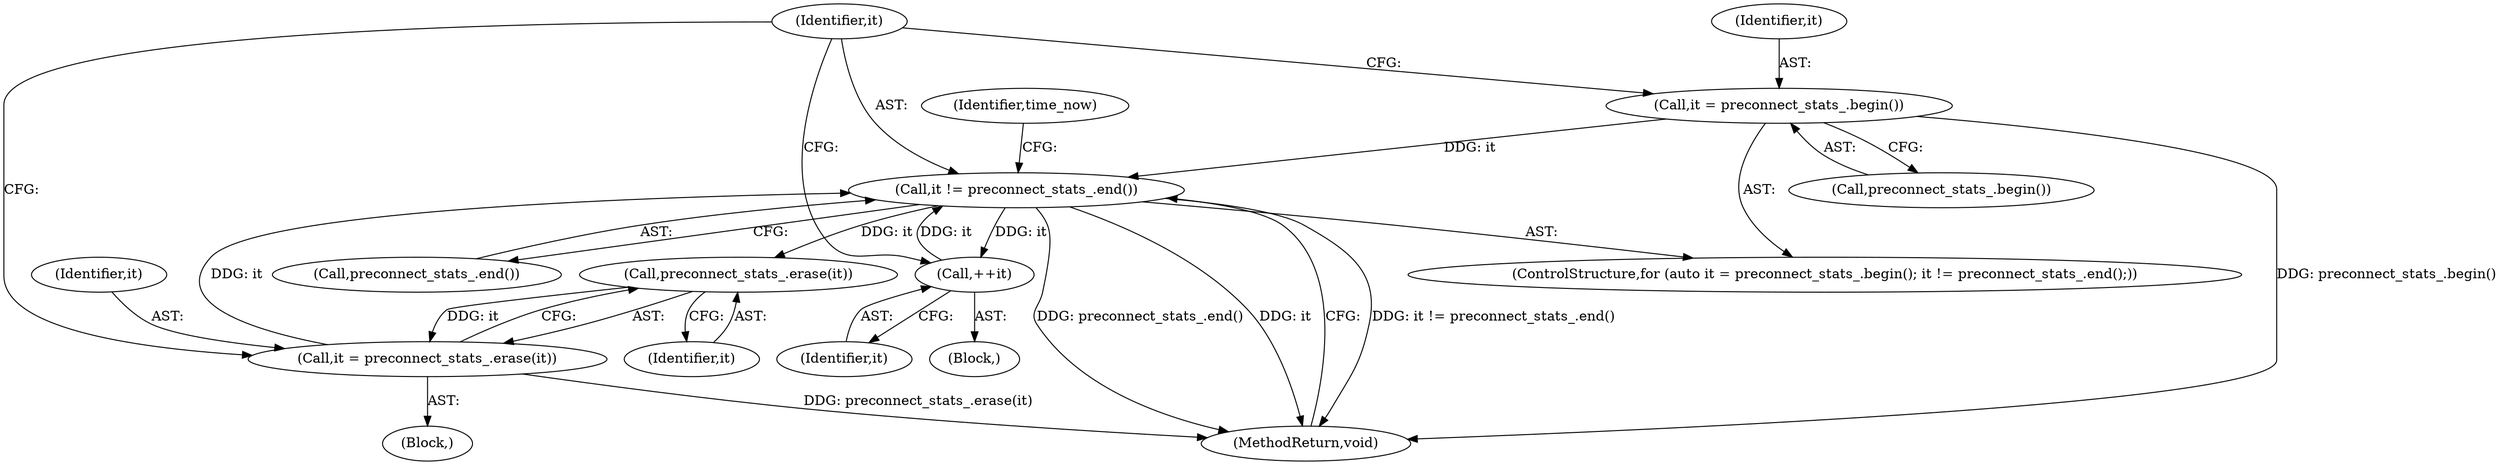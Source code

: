 digraph "0_Chrome_fec26ff33bf372476a70326f3669a35f34a9d474_2@API" {
"1000108" [label="(Call,it = preconnect_stats_.begin())"];
"1000111" [label="(Call,it != preconnect_stats_.end())"];
"1000129" [label="(Call,preconnect_stats_.erase(it))"];
"1000127" [label="(Call,it = preconnect_stats_.erase(it))"];
"1000133" [label="(Call,++it)"];
"1000133" [label="(Call,++it)"];
"1000127" [label="(Call,it = preconnect_stats_.erase(it))"];
"1000135" [label="(MethodReturn,void)"];
"1000129" [label="(Call,preconnect_stats_.erase(it))"];
"1000134" [label="(Identifier,it)"];
"1000132" [label="(Block,)"];
"1000113" [label="(Call,preconnect_stats_.end())"];
"1000130" [label="(Identifier,it)"];
"1000128" [label="(Identifier,it)"];
"1000110" [label="(Call,preconnect_stats_.begin())"];
"1000111" [label="(Call,it != preconnect_stats_.end())"];
"1000108" [label="(Call,it = preconnect_stats_.begin())"];
"1000125" [label="(Block,)"];
"1000109" [label="(Identifier,it)"];
"1000106" [label="(ControlStructure,for (auto it = preconnect_stats_.begin(); it != preconnect_stats_.end();))"];
"1000118" [label="(Identifier,time_now)"];
"1000112" [label="(Identifier,it)"];
"1000108" -> "1000106"  [label="AST: "];
"1000108" -> "1000110"  [label="CFG: "];
"1000109" -> "1000108"  [label="AST: "];
"1000110" -> "1000108"  [label="AST: "];
"1000112" -> "1000108"  [label="CFG: "];
"1000108" -> "1000135"  [label="DDG: preconnect_stats_.begin()"];
"1000108" -> "1000111"  [label="DDG: it"];
"1000111" -> "1000106"  [label="AST: "];
"1000111" -> "1000113"  [label="CFG: "];
"1000112" -> "1000111"  [label="AST: "];
"1000113" -> "1000111"  [label="AST: "];
"1000118" -> "1000111"  [label="CFG: "];
"1000135" -> "1000111"  [label="CFG: "];
"1000111" -> "1000135"  [label="DDG: it"];
"1000111" -> "1000135"  [label="DDG: preconnect_stats_.end()"];
"1000111" -> "1000135"  [label="DDG: it != preconnect_stats_.end()"];
"1000133" -> "1000111"  [label="DDG: it"];
"1000127" -> "1000111"  [label="DDG: it"];
"1000111" -> "1000129"  [label="DDG: it"];
"1000111" -> "1000133"  [label="DDG: it"];
"1000129" -> "1000127"  [label="AST: "];
"1000129" -> "1000130"  [label="CFG: "];
"1000130" -> "1000129"  [label="AST: "];
"1000127" -> "1000129"  [label="CFG: "];
"1000129" -> "1000127"  [label="DDG: it"];
"1000127" -> "1000125"  [label="AST: "];
"1000128" -> "1000127"  [label="AST: "];
"1000112" -> "1000127"  [label="CFG: "];
"1000127" -> "1000135"  [label="DDG: preconnect_stats_.erase(it)"];
"1000133" -> "1000132"  [label="AST: "];
"1000133" -> "1000134"  [label="CFG: "];
"1000134" -> "1000133"  [label="AST: "];
"1000112" -> "1000133"  [label="CFG: "];
}
